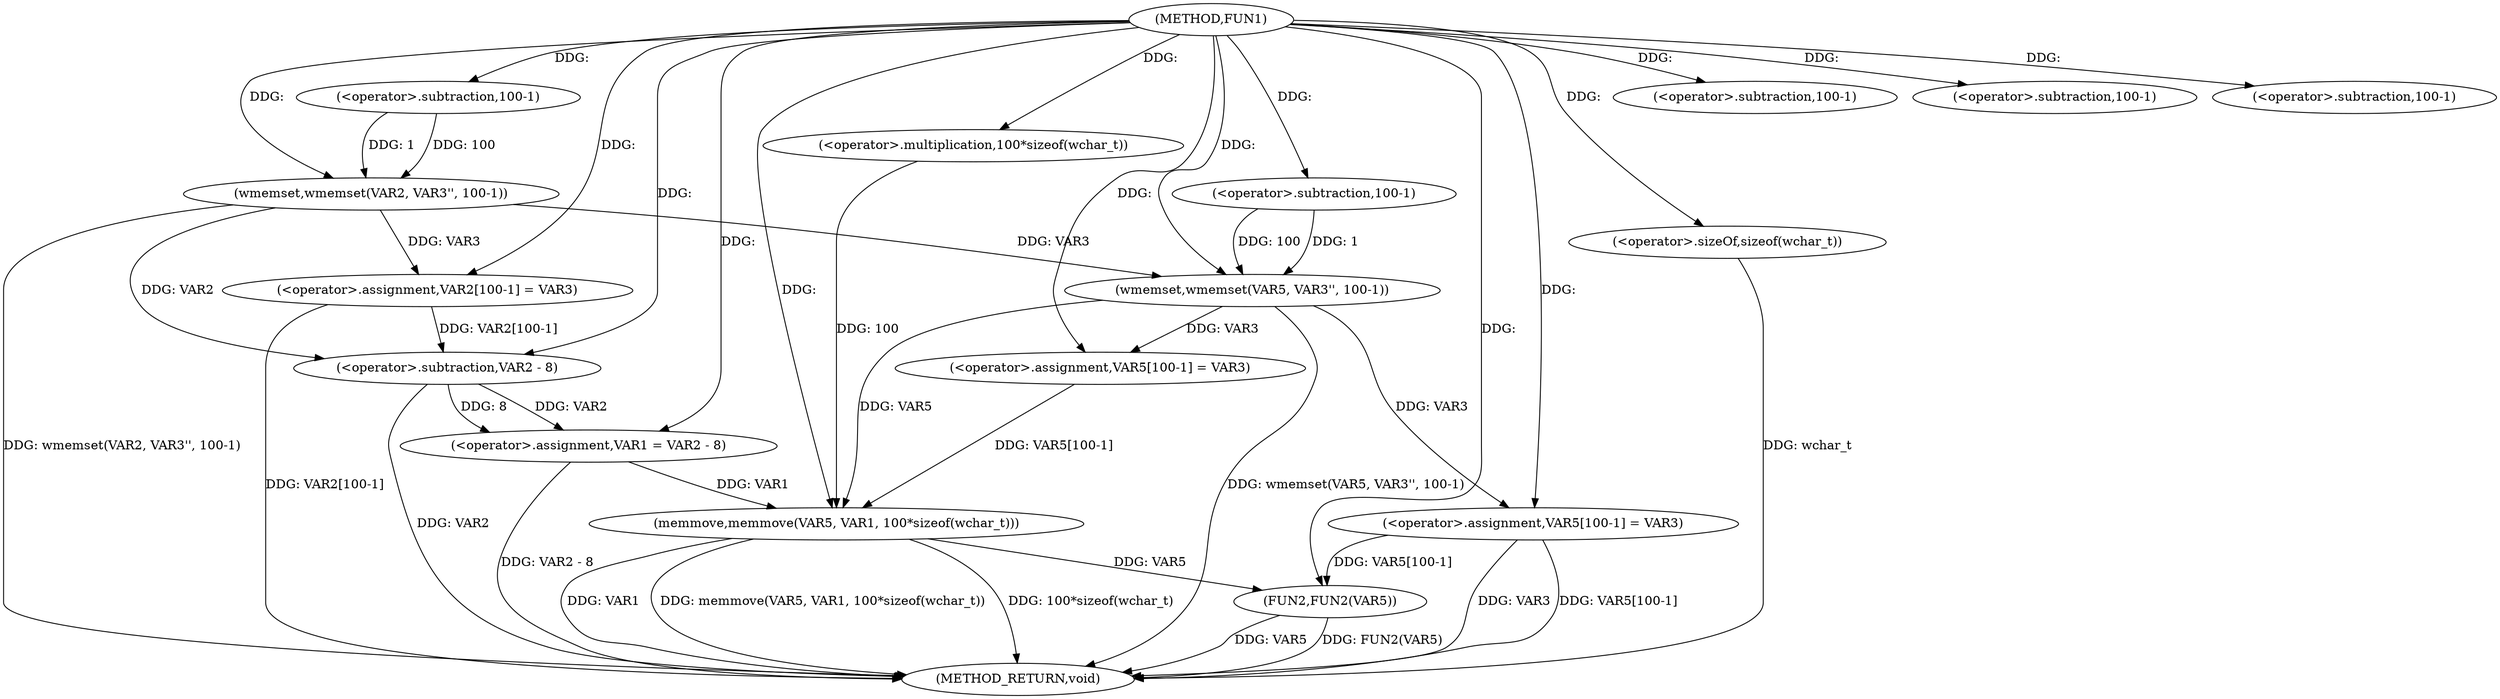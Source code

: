digraph FUN1 {  
"1000100" [label = "(METHOD,FUN1)" ]
"1000155" [label = "(METHOD_RETURN,void)" ]
"1000104" [label = "(wmemset,wmemset(VAR2, VAR3'', 100-1))" ]
"1000107" [label = "(<operator>.subtraction,100-1)" ]
"1000110" [label = "(<operator>.assignment,VAR2[100-1] = VAR3)" ]
"1000113" [label = "(<operator>.subtraction,100-1)" ]
"1000119" [label = "(<operator>.assignment,VAR1 = VAR2 - 8)" ]
"1000121" [label = "(<operator>.subtraction,VAR2 - 8)" ]
"1000126" [label = "(wmemset,wmemset(VAR5, VAR3'', 100-1))" ]
"1000129" [label = "(<operator>.subtraction,100-1)" ]
"1000132" [label = "(<operator>.assignment,VAR5[100-1] = VAR3)" ]
"1000135" [label = "(<operator>.subtraction,100-1)" ]
"1000139" [label = "(memmove,memmove(VAR5, VAR1, 100*sizeof(wchar_t)))" ]
"1000142" [label = "(<operator>.multiplication,100*sizeof(wchar_t))" ]
"1000144" [label = "(<operator>.sizeOf,sizeof(wchar_t))" ]
"1000146" [label = "(<operator>.assignment,VAR5[100-1] = VAR3)" ]
"1000149" [label = "(<operator>.subtraction,100-1)" ]
"1000153" [label = "(FUN2,FUN2(VAR5))" ]
  "1000126" -> "1000155"  [ label = "DDG: wmemset(VAR5, VAR3'', 100-1)"] 
  "1000139" -> "1000155"  [ label = "DDG: 100*sizeof(wchar_t)"] 
  "1000104" -> "1000155"  [ label = "DDG: wmemset(VAR2, VAR3'', 100-1)"] 
  "1000146" -> "1000155"  [ label = "DDG: VAR3"] 
  "1000119" -> "1000155"  [ label = "DDG: VAR2 - 8"] 
  "1000153" -> "1000155"  [ label = "DDG: FUN2(VAR5)"] 
  "1000153" -> "1000155"  [ label = "DDG: VAR5"] 
  "1000139" -> "1000155"  [ label = "DDG: VAR1"] 
  "1000139" -> "1000155"  [ label = "DDG: memmove(VAR5, VAR1, 100*sizeof(wchar_t))"] 
  "1000121" -> "1000155"  [ label = "DDG: VAR2"] 
  "1000144" -> "1000155"  [ label = "DDG: wchar_t"] 
  "1000146" -> "1000155"  [ label = "DDG: VAR5[100-1]"] 
  "1000110" -> "1000155"  [ label = "DDG: VAR2[100-1]"] 
  "1000100" -> "1000104"  [ label = "DDG: "] 
  "1000107" -> "1000104"  [ label = "DDG: 100"] 
  "1000107" -> "1000104"  [ label = "DDG: 1"] 
  "1000100" -> "1000107"  [ label = "DDG: "] 
  "1000104" -> "1000110"  [ label = "DDG: VAR3"] 
  "1000100" -> "1000110"  [ label = "DDG: "] 
  "1000100" -> "1000113"  [ label = "DDG: "] 
  "1000121" -> "1000119"  [ label = "DDG: VAR2"] 
  "1000121" -> "1000119"  [ label = "DDG: 8"] 
  "1000100" -> "1000119"  [ label = "DDG: "] 
  "1000104" -> "1000121"  [ label = "DDG: VAR2"] 
  "1000110" -> "1000121"  [ label = "DDG: VAR2[100-1]"] 
  "1000100" -> "1000121"  [ label = "DDG: "] 
  "1000100" -> "1000126"  [ label = "DDG: "] 
  "1000104" -> "1000126"  [ label = "DDG: VAR3"] 
  "1000129" -> "1000126"  [ label = "DDG: 100"] 
  "1000129" -> "1000126"  [ label = "DDG: 1"] 
  "1000100" -> "1000129"  [ label = "DDG: "] 
  "1000126" -> "1000132"  [ label = "DDG: VAR3"] 
  "1000100" -> "1000132"  [ label = "DDG: "] 
  "1000100" -> "1000135"  [ label = "DDG: "] 
  "1000126" -> "1000139"  [ label = "DDG: VAR5"] 
  "1000132" -> "1000139"  [ label = "DDG: VAR5[100-1]"] 
  "1000100" -> "1000139"  [ label = "DDG: "] 
  "1000119" -> "1000139"  [ label = "DDG: VAR1"] 
  "1000142" -> "1000139"  [ label = "DDG: 100"] 
  "1000100" -> "1000142"  [ label = "DDG: "] 
  "1000100" -> "1000144"  [ label = "DDG: "] 
  "1000100" -> "1000146"  [ label = "DDG: "] 
  "1000126" -> "1000146"  [ label = "DDG: VAR3"] 
  "1000100" -> "1000149"  [ label = "DDG: "] 
  "1000139" -> "1000153"  [ label = "DDG: VAR5"] 
  "1000146" -> "1000153"  [ label = "DDG: VAR5[100-1]"] 
  "1000100" -> "1000153"  [ label = "DDG: "] 
}
